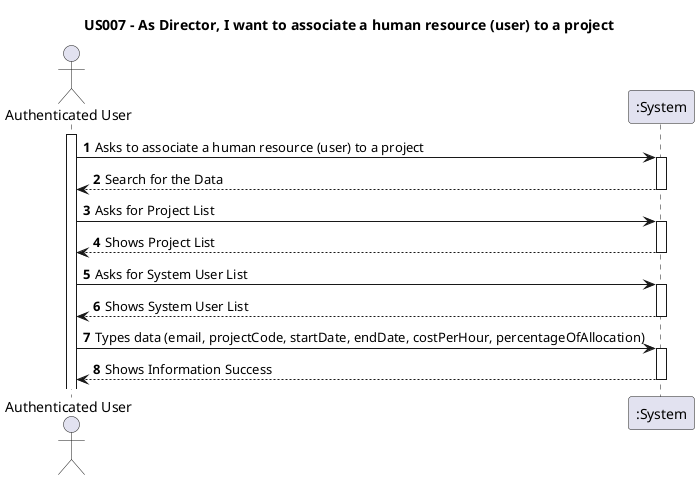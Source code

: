 @startuml
'https://plantuml.com/sequence-diagram

title US007 - As Director, I want to associate a human resource (user) to a project

autoactivate on
autonumber

actor "Authenticated User" as user
participant ":System" as System

activate user

user -> System: Asks to associate a human resource (user) to a project
System --> user: Search for the Data

user -> System: Asks for Project List
System --> user: Shows Project List

user -> System: Asks for System User List
System --> user: Shows System User List

user -> System: Types data (email, projectCode, startDate, endDate, costPerHour, percentageOfAllocation)
System --> user: Shows Information Success
@enduml